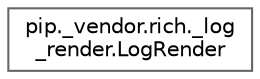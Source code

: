 digraph "Graphical Class Hierarchy"
{
 // LATEX_PDF_SIZE
  bgcolor="transparent";
  edge [fontname=Helvetica,fontsize=10,labelfontname=Helvetica,labelfontsize=10];
  node [fontname=Helvetica,fontsize=10,shape=box,height=0.2,width=0.4];
  rankdir="LR";
  Node0 [id="Node000000",label="pip._vendor.rich._log\l_render.LogRender",height=0.2,width=0.4,color="grey40", fillcolor="white", style="filled",URL="$classpip_1_1__vendor_1_1rich_1_1__log__render_1_1_log_render.html",tooltip=" "];
}
